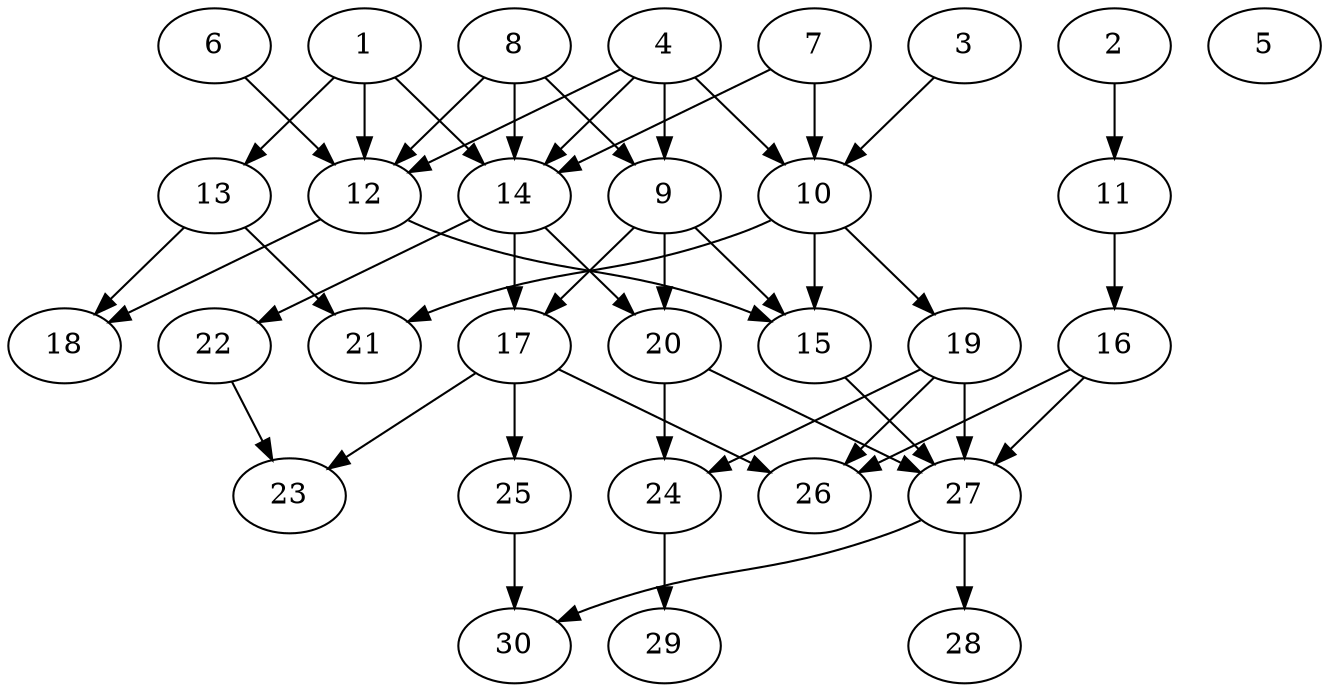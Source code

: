 // DAG (tier=2-normal, mode=data, n=30, ccr=0.413, fat=0.636, density=0.468, regular=0.596, jump=0.176, mindata=2097152, maxdata=16777216)
// DAG automatically generated by daggen at Sun Aug 24 16:33:33 2025
// /home/ermia/Project/Environments/daggen/bin/daggen --dot --ccr 0.413 --fat 0.636 --regular 0.596 --density 0.468 --jump 0.176 --mindata 2097152 --maxdata 16777216 -n 30 
digraph G {
  1 [size="1154273112329358934016", alpha="0.08", expect_size="577136556164679467008"]
  1 -> 12 [size ="880296631205888"]
  1 -> 13 [size ="880296631205888"]
  1 -> 14 [size ="880296631205888"]
  2 [size="2372749079056700928", alpha="0.18", expect_size="1186374539528350464"]
  2 -> 11 [size ="1505134588723200"]
  3 [size="96869534341791744000", alpha="0.05", expect_size="48434767170895872000"]
  3 -> 10 [size ="168738737356800"]
  4 [size="1245931466189830400", alpha="0.08", expect_size="622965733094915200"]
  4 -> 9 [size ="900867452567552"]
  4 -> 10 [size ="900867452567552"]
  4 -> 12 [size ="900867452567552"]
  4 -> 14 [size ="900867452567552"]
  5 [size="332727272063539085312", alpha="0.09", expect_size="166363636031769542656"]
  6 [size="5828827665544837120", alpha="0.06", expect_size="2914413832772418560"]
  6 -> 12 [size ="2250700436275200"]
  7 [size="148401377557489408", alpha="0.08", expect_size="74200688778744704"]
  7 -> 10 [size ="210807136714752"]
  7 -> 14 [size ="210807136714752"]
  8 [size="3362221807196378112", alpha="0.06", expect_size="1681110903598189056"]
  8 -> 9 [size ="1256350445207552"]
  8 -> 12 [size ="1256350445207552"]
  8 -> 14 [size ="1256350445207552"]
  9 [size="7246337885170150", alpha="0.19", expect_size="3623168942585075"]
  9 -> 15 [size ="136915504332800"]
  9 -> 17 [size ="136915504332800"]
  9 -> 20 [size ="136915504332800"]
  10 [size="15245310465268458", alpha="0.08", expect_size="7622655232634229"]
  10 -> 15 [size ="270160363520000"]
  10 -> 19 [size ="270160363520000"]
  10 -> 21 [size ="270160363520000"]
  11 [size="147690945411465347072", alpha="0.16", expect_size="73845472705732673536"]
  11 -> 16 [size ="223524895588352"]
  12 [size="18813993607197840", alpha="0.15", expect_size="9406996803598920"]
  12 -> 15 [size ="517585711923200"]
  12 -> 18 [size ="517585711923200"]
  13 [size="8496739963289316", alpha="0.04", expect_size="4248369981644658"]
  13 -> 18 [size ="180136599093248"]
  13 -> 21 [size ="180136599093248"]
  14 [size="921471818592312885248", alpha="0.15", expect_size="460735909296156442624"]
  14 -> 17 [size ="757550098153472"]
  14 -> 20 [size ="757550098153472"]
  14 -> 22 [size ="757550098153472"]
  15 [size="7956993186228084", alpha="0.01", expect_size="3978496593114042"]
  15 -> 27 [size ="376002786099200"]
  16 [size="6670940113473083", alpha="0.05", expect_size="3335470056736541"]
  16 -> 26 [size ="106373597626368"]
  16 -> 27 [size ="106373597626368"]
  17 [size="4387791936322361856", alpha="0.01", expect_size="2193895968161180928"]
  17 -> 23 [size ="1465841811980288"]
  17 -> 25 [size ="1465841811980288"]
  17 -> 26 [size ="1465841811980288"]
  18 [size="5120759326530823168", alpha="0.01", expect_size="2560379663265411584"]
  19 [size="10493562959144419328", alpha="0.08", expect_size="5246781479572209664"]
  19 -> 24 [size ="38344696266752"]
  19 -> 26 [size ="38344696266752"]
  19 -> 27 [size ="38344696266752"]
  20 [size="1503686300367195209728", alpha="0.16", expect_size="751843150183597604864"]
  20 -> 24 [size ="1050013337649152"]
  20 -> 27 [size ="1050013337649152"]
  21 [size="1804237213006931456", alpha="0.06", expect_size="902118606503465728"]
  22 [size="1159493919148819200", alpha="0.17", expect_size="579746959574409600"]
  22 -> 23 [size ="747855845261312"]
  23 [size="978310701072388864", alpha="0.16", expect_size="489155350536194432"]
  24 [size="118448214002691792", alpha="0.18", expect_size="59224107001345896"]
  24 -> 29 [size ="143222261153792"]
  25 [size="3543271949187231", alpha="0.01", expect_size="1771635974593615"]
  25 -> 30 [size ="177348628447232"]
  26 [size="128972555565500727296", alpha="0.04", expect_size="64486277782750363648"]
  27 [size="50180413089447472", alpha="0.04", expect_size="25090206544723736"]
  27 -> 28 [size ="812397098958848"]
  27 -> 30 [size ="812397098958848"]
  28 [size="112341684273260608", alpha="0.16", expect_size="56170842136630304"]
  29 [size="42876176010752032768", alpha="0.12", expect_size="21438088005376016384"]
  30 [size="662675336736911917056", alpha="0.03", expect_size="331337668368455958528"]
}
